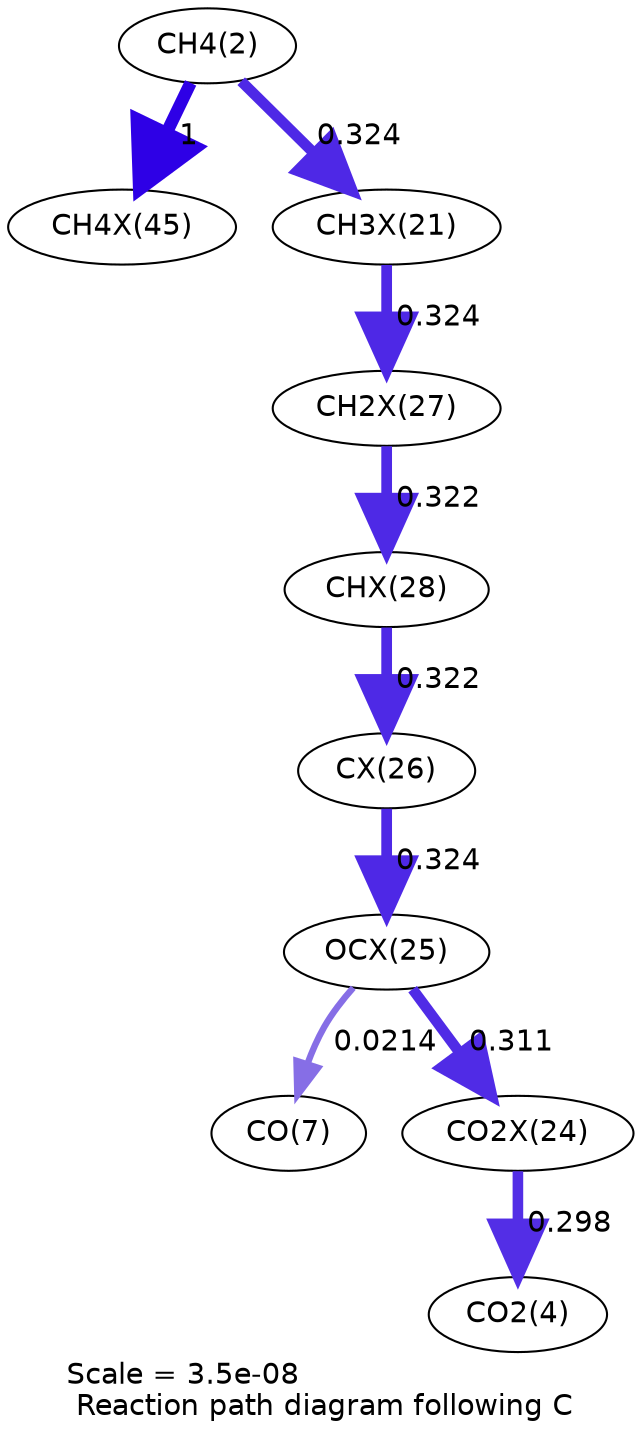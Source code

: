 digraph reaction_paths {
center=1;
s4 -> s32[fontname="Helvetica", penwidth=6, arrowsize=3, color="0.7, 1.5, 0.9"
, label=" 1"];
s4 -> s24[fontname="Helvetica", penwidth=5.15, arrowsize=2.57, color="0.7, 0.824, 0.9"
, label=" 0.324"];
s24 -> s30[fontname="Helvetica", penwidth=5.15, arrowsize=2.57, color="0.7, 0.824, 0.9"
, label=" 0.324"];
s30 -> s31[fontname="Helvetica", penwidth=5.14, arrowsize=2.57, color="0.7, 0.822, 0.9"
, label=" 0.322"];
s31 -> s29[fontname="Helvetica", penwidth=5.14, arrowsize=2.57, color="0.7, 0.822, 0.9"
, label=" 0.322"];
s29 -> s28[fontname="Helvetica", penwidth=5.15, arrowsize=2.57, color="0.7, 0.824, 0.9"
, label=" 0.324"];
s28 -> s9[fontname="Helvetica", penwidth=3.1, arrowsize=1.55, color="0.7, 0.521, 0.9"
, label=" 0.0214"];
s28 -> s27[fontname="Helvetica", penwidth=5.12, arrowsize=2.56, color="0.7, 0.811, 0.9"
, label=" 0.311"];
s27 -> s6[fontname="Helvetica", penwidth=5.09, arrowsize=2.54, color="0.7, 0.798, 0.9"
, label=" 0.298"];
s4 [ fontname="Helvetica", label="CH4(2)"];
s6 [ fontname="Helvetica", label="CO2(4)"];
s9 [ fontname="Helvetica", label="CO(7)"];
s24 [ fontname="Helvetica", label="CH3X(21)"];
s27 [ fontname="Helvetica", label="CO2X(24)"];
s28 [ fontname="Helvetica", label="OCX(25)"];
s29 [ fontname="Helvetica", label="CX(26)"];
s30 [ fontname="Helvetica", label="CH2X(27)"];
s31 [ fontname="Helvetica", label="CHX(28)"];
s32 [ fontname="Helvetica", label="CH4X(45)"];
 label = "Scale = 3.5e-08\l Reaction path diagram following C";
 fontname = "Helvetica";
}
